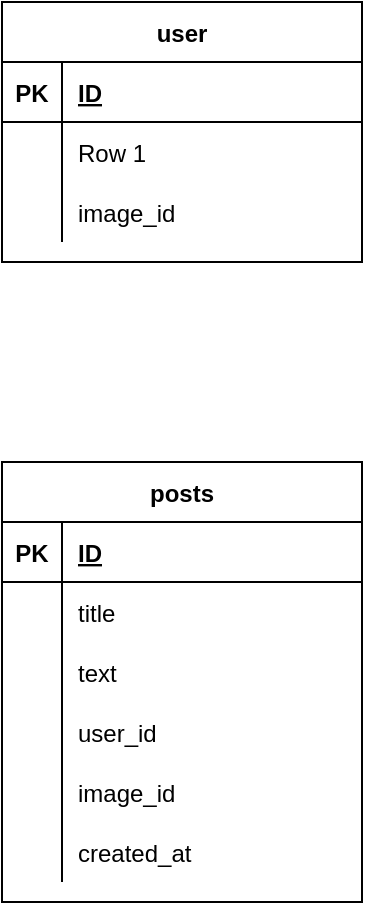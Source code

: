 <mxfile version="13.7.5" type="github">
  <diagram id="OQ6yQNyKGlylD7lX2mzi" name="ページ1">
    <mxGraphModel dx="946" dy="591" grid="1" gridSize="10" guides="1" tooltips="1" connect="1" arrows="1" fold="1" page="1" pageScale="1" pageWidth="827" pageHeight="1169" math="0" shadow="0">
      <root>
        <mxCell id="0" />
        <mxCell id="1" parent="0" />
        <mxCell id="HLueeP4SiwOuy1q2SuM8-14" value="user" style="shape=table;startSize=30;container=1;collapsible=1;childLayout=tableLayout;fixedRows=1;rowLines=0;fontStyle=1;align=center;resizeLast=1;" parent="1" vertex="1">
          <mxGeometry x="80" y="80" width="180" height="130" as="geometry" />
        </mxCell>
        <mxCell id="HLueeP4SiwOuy1q2SuM8-15" value="" style="shape=partialRectangle;collapsible=0;dropTarget=0;pointerEvents=0;fillColor=none;top=0;left=0;bottom=1;right=0;points=[[0,0.5],[1,0.5]];portConstraint=eastwest;" parent="HLueeP4SiwOuy1q2SuM8-14" vertex="1">
          <mxGeometry y="30" width="180" height="30" as="geometry" />
        </mxCell>
        <mxCell id="HLueeP4SiwOuy1q2SuM8-16" value="PK" style="shape=partialRectangle;connectable=0;fillColor=none;top=0;left=0;bottom=0;right=0;fontStyle=1;overflow=hidden;" parent="HLueeP4SiwOuy1q2SuM8-15" vertex="1">
          <mxGeometry width="30" height="30" as="geometry" />
        </mxCell>
        <mxCell id="HLueeP4SiwOuy1q2SuM8-17" value="ID" style="shape=partialRectangle;connectable=0;fillColor=none;top=0;left=0;bottom=0;right=0;align=left;spacingLeft=6;fontStyle=5;overflow=hidden;" parent="HLueeP4SiwOuy1q2SuM8-15" vertex="1">
          <mxGeometry x="30" width="150" height="30" as="geometry" />
        </mxCell>
        <mxCell id="HLueeP4SiwOuy1q2SuM8-18" value="" style="shape=partialRectangle;collapsible=0;dropTarget=0;pointerEvents=0;fillColor=none;top=0;left=0;bottom=0;right=0;points=[[0,0.5],[1,0.5]];portConstraint=eastwest;" parent="HLueeP4SiwOuy1q2SuM8-14" vertex="1">
          <mxGeometry y="60" width="180" height="30" as="geometry" />
        </mxCell>
        <mxCell id="HLueeP4SiwOuy1q2SuM8-19" value="" style="shape=partialRectangle;connectable=0;fillColor=none;top=0;left=0;bottom=0;right=0;editable=1;overflow=hidden;" parent="HLueeP4SiwOuy1q2SuM8-18" vertex="1">
          <mxGeometry width="30" height="30" as="geometry" />
        </mxCell>
        <mxCell id="HLueeP4SiwOuy1q2SuM8-20" value="Row 1" style="shape=partialRectangle;connectable=0;fillColor=none;top=0;left=0;bottom=0;right=0;align=left;spacingLeft=6;overflow=hidden;" parent="HLueeP4SiwOuy1q2SuM8-18" vertex="1">
          <mxGeometry x="30" width="150" height="30" as="geometry" />
        </mxCell>
        <mxCell id="HLueeP4SiwOuy1q2SuM8-21" value="" style="shape=partialRectangle;collapsible=0;dropTarget=0;pointerEvents=0;fillColor=none;top=0;left=0;bottom=0;right=0;points=[[0,0.5],[1,0.5]];portConstraint=eastwest;" parent="HLueeP4SiwOuy1q2SuM8-14" vertex="1">
          <mxGeometry y="90" width="180" height="30" as="geometry" />
        </mxCell>
        <mxCell id="HLueeP4SiwOuy1q2SuM8-22" value="" style="shape=partialRectangle;connectable=0;fillColor=none;top=0;left=0;bottom=0;right=0;editable=1;overflow=hidden;" parent="HLueeP4SiwOuy1q2SuM8-21" vertex="1">
          <mxGeometry width="30" height="30" as="geometry" />
        </mxCell>
        <mxCell id="HLueeP4SiwOuy1q2SuM8-23" value="image_id" style="shape=partialRectangle;connectable=0;fillColor=none;top=0;left=0;bottom=0;right=0;align=left;spacingLeft=6;overflow=hidden;" parent="HLueeP4SiwOuy1q2SuM8-21" vertex="1">
          <mxGeometry x="30" width="150" height="30" as="geometry" />
        </mxCell>
        <mxCell id="HLueeP4SiwOuy1q2SuM8-1" value="posts" style="shape=table;startSize=30;container=1;collapsible=1;childLayout=tableLayout;fixedRows=1;rowLines=0;fontStyle=1;align=center;resizeLast=1;" parent="1" vertex="1">
          <mxGeometry x="80" y="310" width="180" height="220" as="geometry">
            <mxRectangle x="280" y="320" width="60" height="30" as="alternateBounds" />
          </mxGeometry>
        </mxCell>
        <mxCell id="HLueeP4SiwOuy1q2SuM8-2" value="" style="shape=partialRectangle;collapsible=0;dropTarget=0;pointerEvents=0;fillColor=none;top=0;left=0;bottom=1;right=0;points=[[0,0.5],[1,0.5]];portConstraint=eastwest;" parent="HLueeP4SiwOuy1q2SuM8-1" vertex="1">
          <mxGeometry y="30" width="180" height="30" as="geometry" />
        </mxCell>
        <mxCell id="HLueeP4SiwOuy1q2SuM8-3" value="PK" style="shape=partialRectangle;connectable=0;fillColor=none;top=0;left=0;bottom=0;right=0;fontStyle=1;overflow=hidden;" parent="HLueeP4SiwOuy1q2SuM8-2" vertex="1">
          <mxGeometry width="30" height="30" as="geometry" />
        </mxCell>
        <mxCell id="HLueeP4SiwOuy1q2SuM8-4" value="ID" style="shape=partialRectangle;connectable=0;fillColor=none;top=0;left=0;bottom=0;right=0;align=left;spacingLeft=6;fontStyle=5;overflow=hidden;" parent="HLueeP4SiwOuy1q2SuM8-2" vertex="1">
          <mxGeometry x="30" width="150" height="30" as="geometry" />
        </mxCell>
        <mxCell id="HLueeP4SiwOuy1q2SuM8-5" value="" style="shape=partialRectangle;collapsible=0;dropTarget=0;pointerEvents=0;fillColor=none;top=0;left=0;bottom=0;right=0;points=[[0,0.5],[1,0.5]];portConstraint=eastwest;" parent="HLueeP4SiwOuy1q2SuM8-1" vertex="1">
          <mxGeometry y="60" width="180" height="30" as="geometry" />
        </mxCell>
        <mxCell id="HLueeP4SiwOuy1q2SuM8-6" value="" style="shape=partialRectangle;connectable=0;fillColor=none;top=0;left=0;bottom=0;right=0;editable=1;overflow=hidden;" parent="HLueeP4SiwOuy1q2SuM8-5" vertex="1">
          <mxGeometry width="30" height="30" as="geometry" />
        </mxCell>
        <mxCell id="HLueeP4SiwOuy1q2SuM8-7" value="title" style="shape=partialRectangle;connectable=0;fillColor=none;top=0;left=0;bottom=0;right=0;align=left;spacingLeft=6;overflow=hidden;" parent="HLueeP4SiwOuy1q2SuM8-5" vertex="1">
          <mxGeometry x="30" width="150" height="30" as="geometry" />
        </mxCell>
        <mxCell id="HLueeP4SiwOuy1q2SuM8-8" value="" style="shape=partialRectangle;collapsible=0;dropTarget=0;pointerEvents=0;fillColor=none;top=0;left=0;bottom=0;right=0;points=[[0,0.5],[1,0.5]];portConstraint=eastwest;" parent="HLueeP4SiwOuy1q2SuM8-1" vertex="1">
          <mxGeometry y="90" width="180" height="30" as="geometry" />
        </mxCell>
        <mxCell id="HLueeP4SiwOuy1q2SuM8-9" value="" style="shape=partialRectangle;connectable=0;fillColor=none;top=0;left=0;bottom=0;right=0;editable=1;overflow=hidden;" parent="HLueeP4SiwOuy1q2SuM8-8" vertex="1">
          <mxGeometry width="30" height="30" as="geometry" />
        </mxCell>
        <mxCell id="HLueeP4SiwOuy1q2SuM8-10" value="text" style="shape=partialRectangle;connectable=0;fillColor=none;top=0;left=0;bottom=0;right=0;align=left;spacingLeft=6;overflow=hidden;" parent="HLueeP4SiwOuy1q2SuM8-8" vertex="1">
          <mxGeometry x="30" width="150" height="30" as="geometry" />
        </mxCell>
        <mxCell id="HLueeP4SiwOuy1q2SuM8-11" value="" style="shape=partialRectangle;collapsible=0;dropTarget=0;pointerEvents=0;fillColor=none;top=0;left=0;bottom=0;right=0;points=[[0,0.5],[1,0.5]];portConstraint=eastwest;" parent="HLueeP4SiwOuy1q2SuM8-1" vertex="1">
          <mxGeometry y="120" width="180" height="30" as="geometry" />
        </mxCell>
        <mxCell id="HLueeP4SiwOuy1q2SuM8-12" value="" style="shape=partialRectangle;connectable=0;fillColor=none;top=0;left=0;bottom=0;right=0;editable=1;overflow=hidden;" parent="HLueeP4SiwOuy1q2SuM8-11" vertex="1">
          <mxGeometry width="30" height="30" as="geometry" />
        </mxCell>
        <mxCell id="HLueeP4SiwOuy1q2SuM8-13" value="user_id" style="shape=partialRectangle;connectable=0;fillColor=none;top=0;left=0;bottom=0;right=0;align=left;spacingLeft=6;overflow=hidden;" parent="HLueeP4SiwOuy1q2SuM8-11" vertex="1">
          <mxGeometry x="30" width="150" height="30" as="geometry" />
        </mxCell>
        <mxCell id="1NUTscU_q6oG9XYzQvdc-4" style="shape=partialRectangle;collapsible=0;dropTarget=0;pointerEvents=0;fillColor=none;top=0;left=0;bottom=0;right=0;points=[[0,0.5],[1,0.5]];portConstraint=eastwest;" parent="HLueeP4SiwOuy1q2SuM8-1" vertex="1">
          <mxGeometry y="150" width="180" height="30" as="geometry" />
        </mxCell>
        <mxCell id="1NUTscU_q6oG9XYzQvdc-5" style="shape=partialRectangle;connectable=0;fillColor=none;top=0;left=0;bottom=0;right=0;editable=1;overflow=hidden;" parent="1NUTscU_q6oG9XYzQvdc-4" vertex="1">
          <mxGeometry width="30" height="30" as="geometry" />
        </mxCell>
        <mxCell id="1NUTscU_q6oG9XYzQvdc-6" value="image_id" style="shape=partialRectangle;connectable=0;fillColor=none;top=0;left=0;bottom=0;right=0;align=left;spacingLeft=6;overflow=hidden;" parent="1NUTscU_q6oG9XYzQvdc-4" vertex="1">
          <mxGeometry x="30" width="150" height="30" as="geometry" />
        </mxCell>
        <mxCell id="HcPwe51lGrorB-DF8_3l-2" style="shape=partialRectangle;collapsible=0;dropTarget=0;pointerEvents=0;fillColor=none;top=0;left=0;bottom=0;right=0;points=[[0,0.5],[1,0.5]];portConstraint=eastwest;" vertex="1" parent="HLueeP4SiwOuy1q2SuM8-1">
          <mxGeometry y="180" width="180" height="30" as="geometry" />
        </mxCell>
        <mxCell id="HcPwe51lGrorB-DF8_3l-3" style="shape=partialRectangle;connectable=0;fillColor=none;top=0;left=0;bottom=0;right=0;editable=1;overflow=hidden;" vertex="1" parent="HcPwe51lGrorB-DF8_3l-2">
          <mxGeometry width="30" height="30" as="geometry" />
        </mxCell>
        <mxCell id="HcPwe51lGrorB-DF8_3l-4" value="created_at" style="shape=partialRectangle;connectable=0;fillColor=none;top=0;left=0;bottom=0;right=0;align=left;spacingLeft=6;overflow=hidden;" vertex="1" parent="HcPwe51lGrorB-DF8_3l-2">
          <mxGeometry x="30" width="150" height="30" as="geometry" />
        </mxCell>
      </root>
    </mxGraphModel>
  </diagram>
</mxfile>
